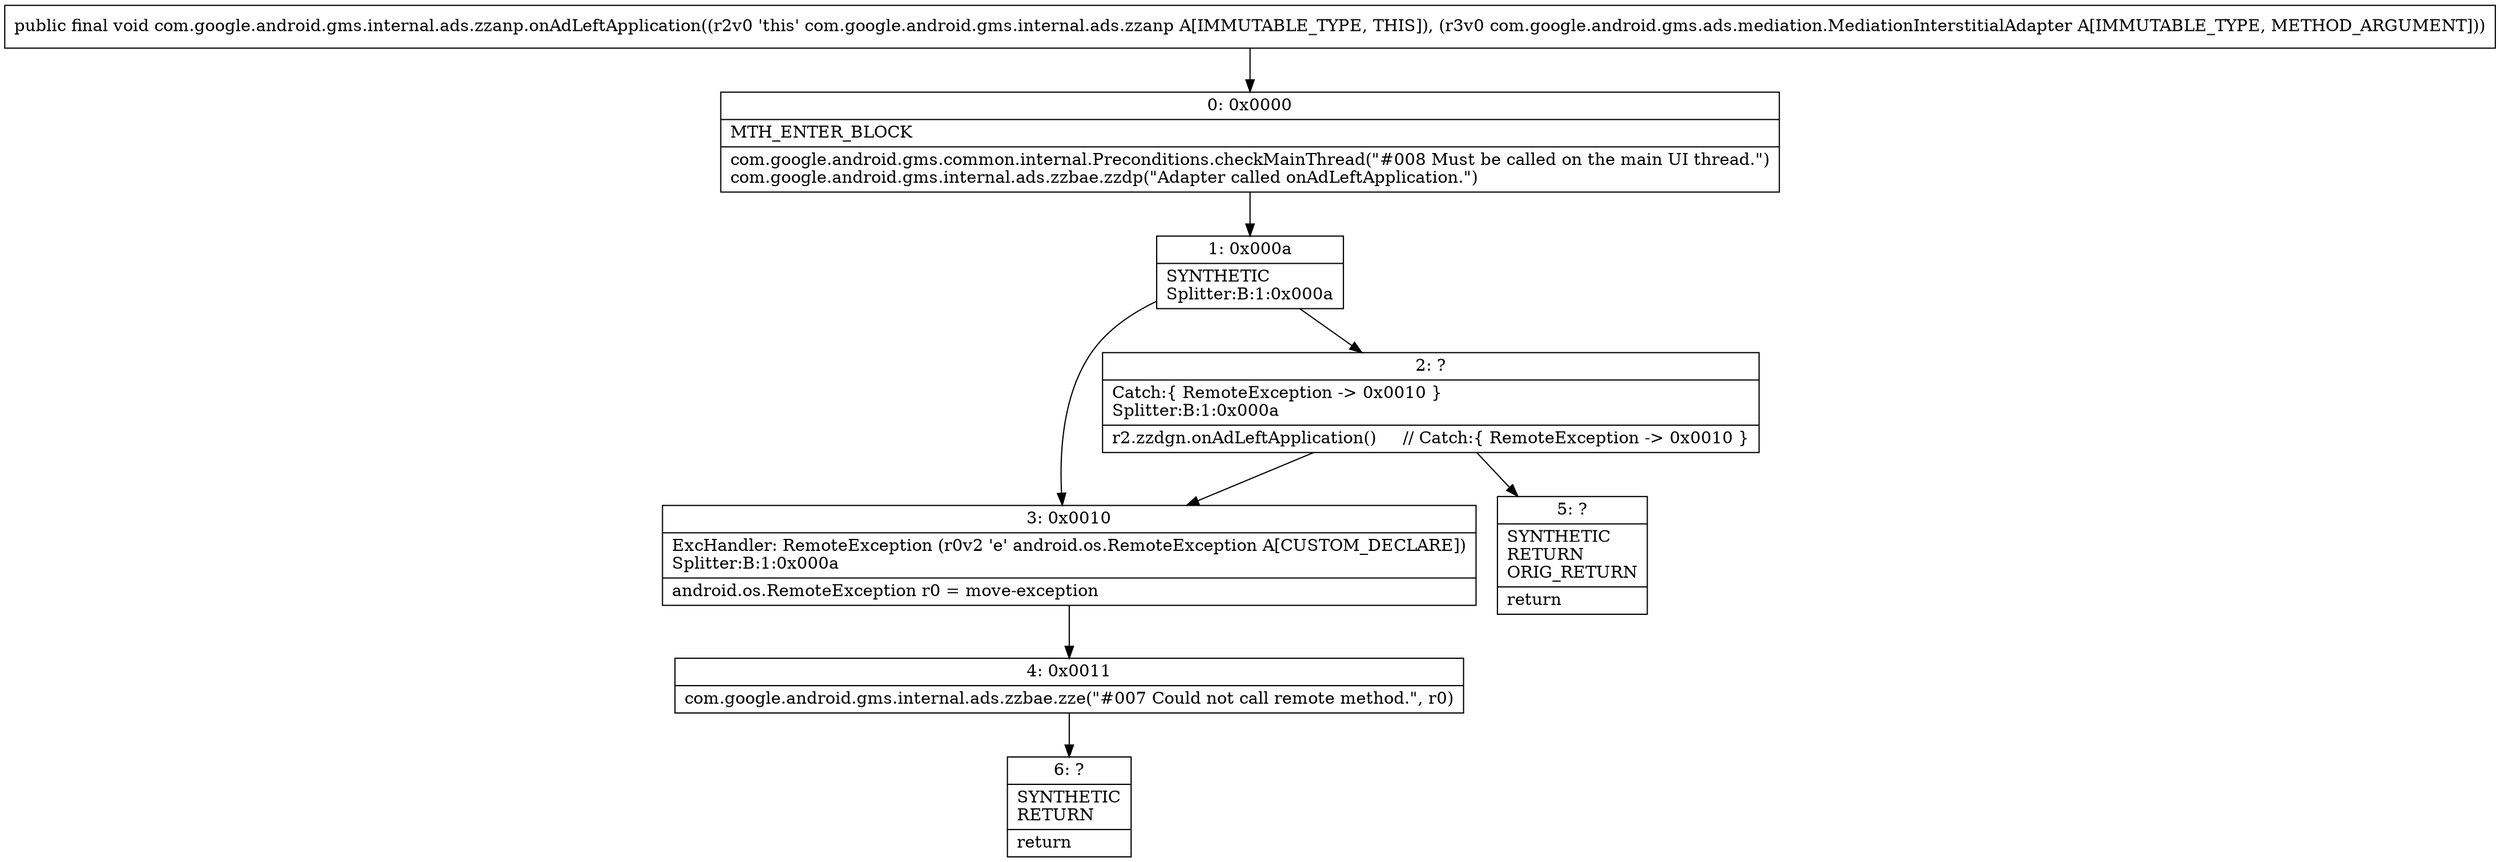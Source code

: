 digraph "CFG forcom.google.android.gms.internal.ads.zzanp.onAdLeftApplication(Lcom\/google\/android\/gms\/ads\/mediation\/MediationInterstitialAdapter;)V" {
Node_0 [shape=record,label="{0\:\ 0x0000|MTH_ENTER_BLOCK\l|com.google.android.gms.common.internal.Preconditions.checkMainThread(\"#008 Must be called on the main UI thread.\")\lcom.google.android.gms.internal.ads.zzbae.zzdp(\"Adapter called onAdLeftApplication.\")\l}"];
Node_1 [shape=record,label="{1\:\ 0x000a|SYNTHETIC\lSplitter:B:1:0x000a\l}"];
Node_2 [shape=record,label="{2\:\ ?|Catch:\{ RemoteException \-\> 0x0010 \}\lSplitter:B:1:0x000a\l|r2.zzdgn.onAdLeftApplication()     \/\/ Catch:\{ RemoteException \-\> 0x0010 \}\l}"];
Node_3 [shape=record,label="{3\:\ 0x0010|ExcHandler: RemoteException (r0v2 'e' android.os.RemoteException A[CUSTOM_DECLARE])\lSplitter:B:1:0x000a\l|android.os.RemoteException r0 = move\-exception\l}"];
Node_4 [shape=record,label="{4\:\ 0x0011|com.google.android.gms.internal.ads.zzbae.zze(\"#007 Could not call remote method.\", r0)\l}"];
Node_5 [shape=record,label="{5\:\ ?|SYNTHETIC\lRETURN\lORIG_RETURN\l|return\l}"];
Node_6 [shape=record,label="{6\:\ ?|SYNTHETIC\lRETURN\l|return\l}"];
MethodNode[shape=record,label="{public final void com.google.android.gms.internal.ads.zzanp.onAdLeftApplication((r2v0 'this' com.google.android.gms.internal.ads.zzanp A[IMMUTABLE_TYPE, THIS]), (r3v0 com.google.android.gms.ads.mediation.MediationInterstitialAdapter A[IMMUTABLE_TYPE, METHOD_ARGUMENT])) }"];
MethodNode -> Node_0;
Node_0 -> Node_1;
Node_1 -> Node_2;
Node_1 -> Node_3;
Node_2 -> Node_3;
Node_2 -> Node_5;
Node_3 -> Node_4;
Node_4 -> Node_6;
}

